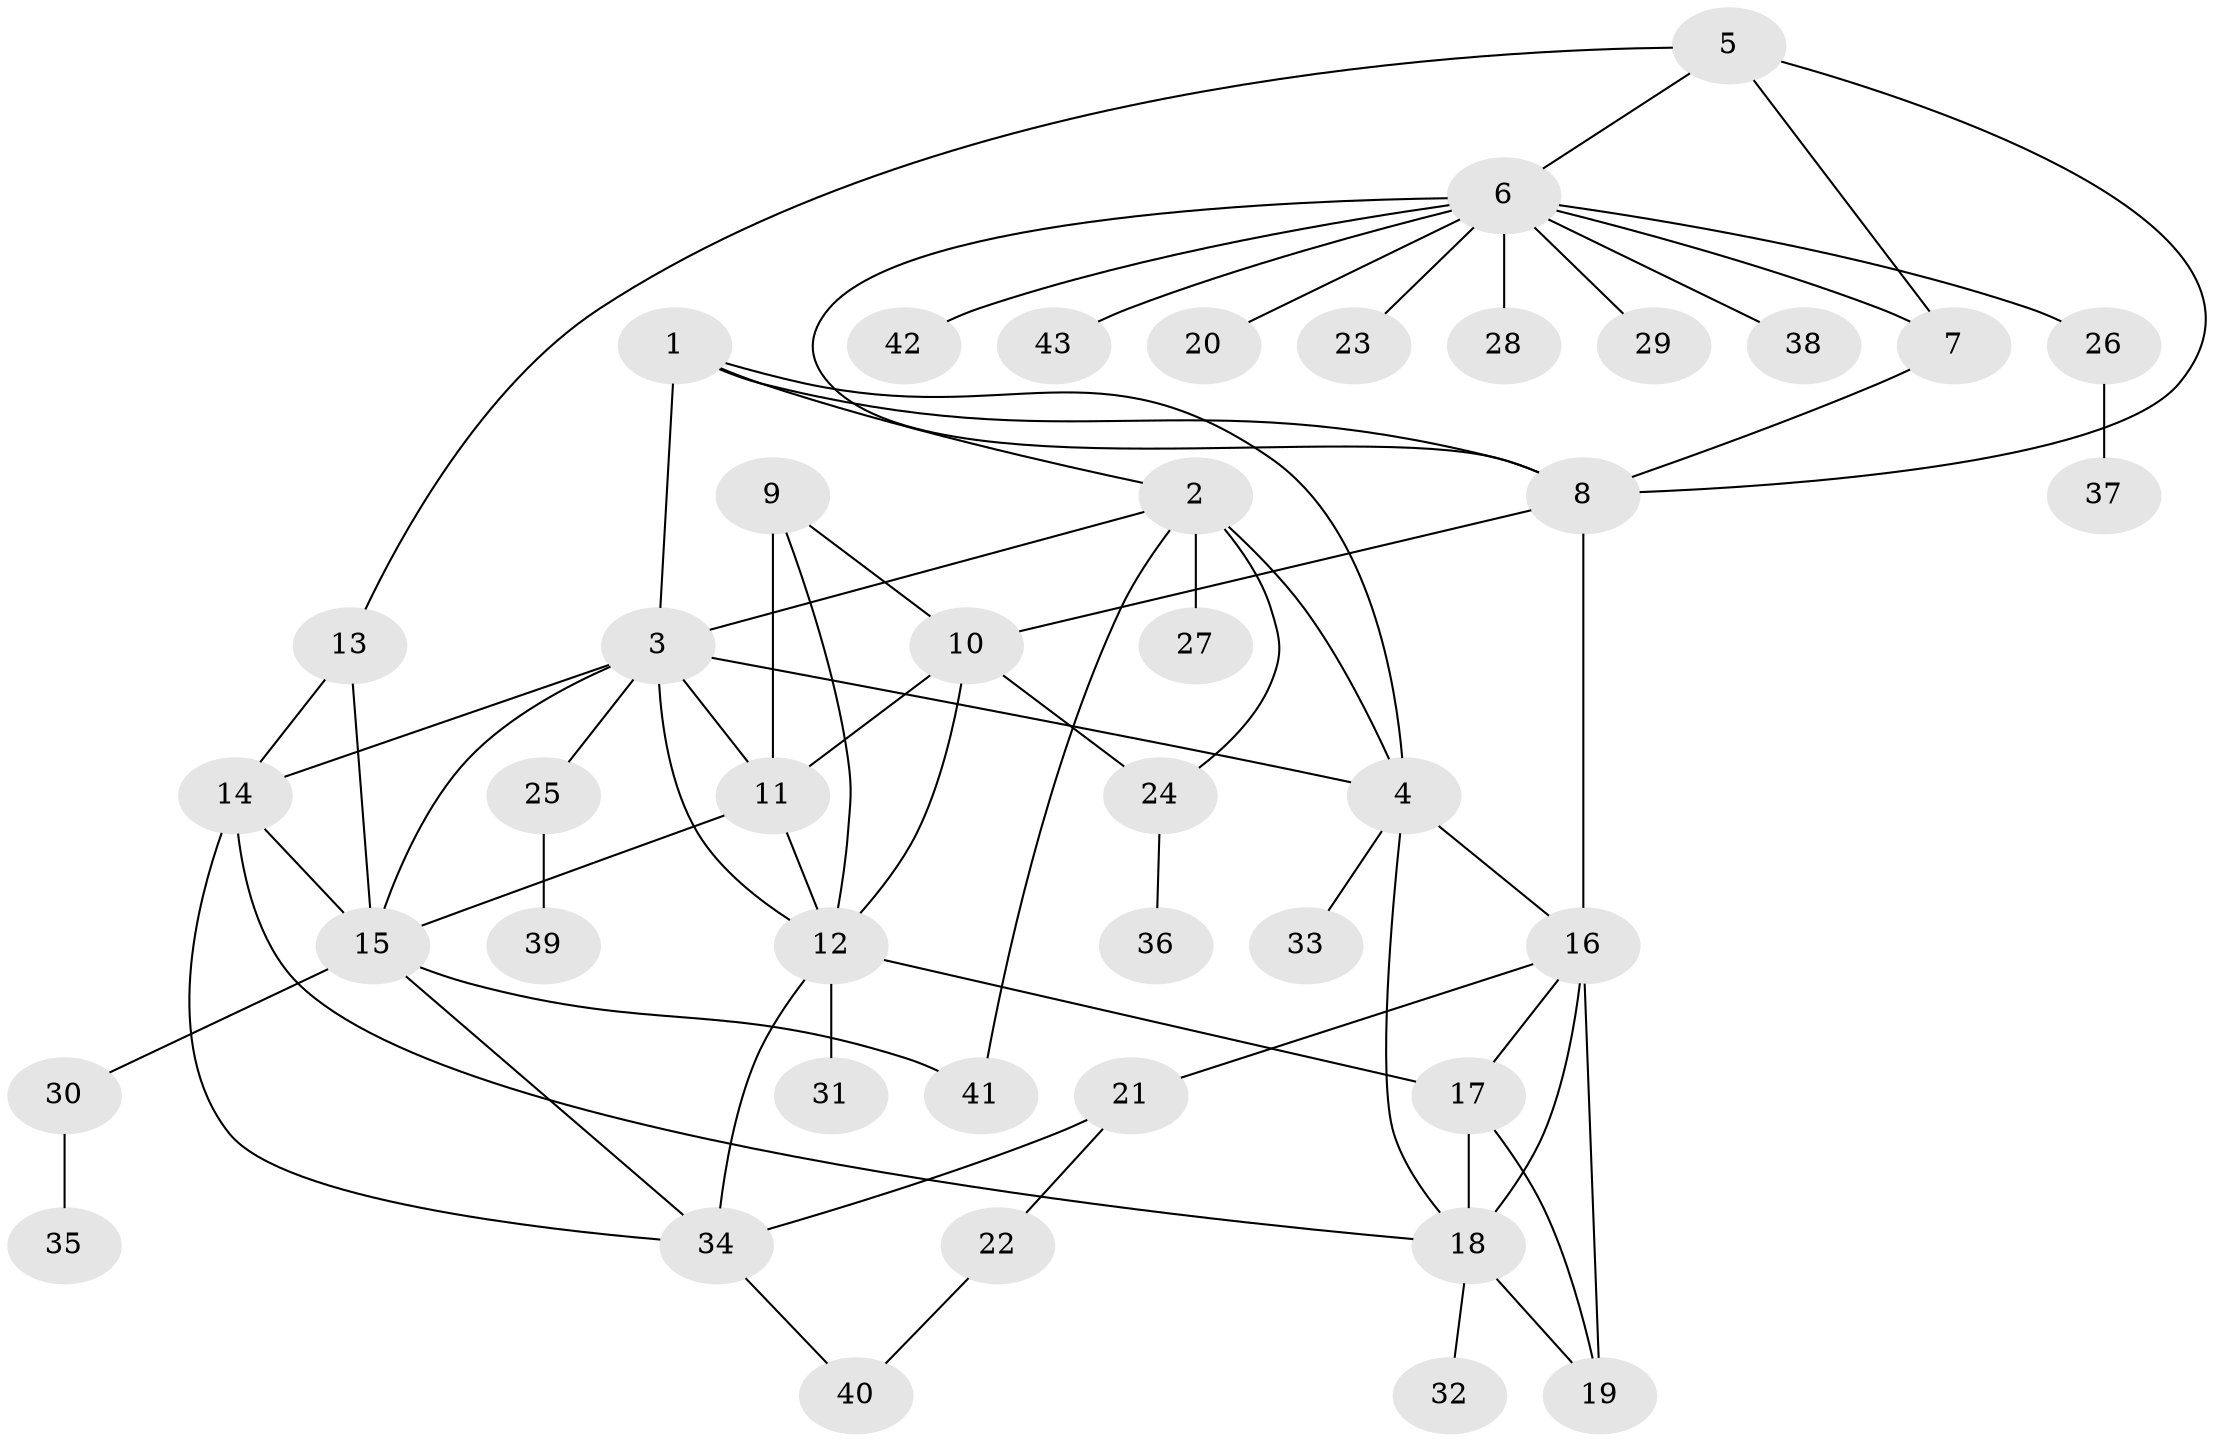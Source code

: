 // original degree distribution, {5: 0.06976744186046512, 11: 0.011627906976744186, 10: 0.011627906976744186, 7: 0.03488372093023256, 4: 0.06976744186046512, 12: 0.011627906976744186, 9: 0.023255813953488372, 6: 0.023255813953488372, 8: 0.011627906976744186, 1: 0.5348837209302325, 3: 0.046511627906976744, 2: 0.1511627906976744}
// Generated by graph-tools (version 1.1) at 2025/37/03/09/25 02:37:18]
// undirected, 43 vertices, 70 edges
graph export_dot {
graph [start="1"]
  node [color=gray90,style=filled];
  1;
  2;
  3;
  4;
  5;
  6;
  7;
  8;
  9;
  10;
  11;
  12;
  13;
  14;
  15;
  16;
  17;
  18;
  19;
  20;
  21;
  22;
  23;
  24;
  25;
  26;
  27;
  28;
  29;
  30;
  31;
  32;
  33;
  34;
  35;
  36;
  37;
  38;
  39;
  40;
  41;
  42;
  43;
  1 -- 2 [weight=1.0];
  1 -- 3 [weight=1.0];
  1 -- 4 [weight=1.0];
  1 -- 8 [weight=1.0];
  2 -- 3 [weight=1.0];
  2 -- 4 [weight=1.0];
  2 -- 24 [weight=1.0];
  2 -- 27 [weight=5.0];
  2 -- 41 [weight=1.0];
  3 -- 4 [weight=1.0];
  3 -- 11 [weight=1.0];
  3 -- 12 [weight=1.0];
  3 -- 14 [weight=1.0];
  3 -- 15 [weight=1.0];
  3 -- 25 [weight=2.0];
  4 -- 16 [weight=1.0];
  4 -- 18 [weight=1.0];
  4 -- 33 [weight=1.0];
  5 -- 6 [weight=1.0];
  5 -- 7 [weight=1.0];
  5 -- 8 [weight=1.0];
  5 -- 13 [weight=1.0];
  6 -- 7 [weight=1.0];
  6 -- 8 [weight=1.0];
  6 -- 20 [weight=1.0];
  6 -- 23 [weight=1.0];
  6 -- 26 [weight=1.0];
  6 -- 28 [weight=1.0];
  6 -- 29 [weight=1.0];
  6 -- 38 [weight=1.0];
  6 -- 42 [weight=1.0];
  6 -- 43 [weight=1.0];
  7 -- 8 [weight=1.0];
  8 -- 10 [weight=1.0];
  8 -- 16 [weight=1.0];
  9 -- 10 [weight=1.0];
  9 -- 11 [weight=6.0];
  9 -- 12 [weight=1.0];
  10 -- 11 [weight=1.0];
  10 -- 12 [weight=1.0];
  10 -- 24 [weight=1.0];
  11 -- 12 [weight=1.0];
  11 -- 15 [weight=1.0];
  12 -- 17 [weight=1.0];
  12 -- 31 [weight=1.0];
  12 -- 34 [weight=1.0];
  13 -- 14 [weight=1.0];
  13 -- 15 [weight=2.0];
  14 -- 15 [weight=4.0];
  14 -- 18 [weight=1.0];
  14 -- 34 [weight=1.0];
  15 -- 30 [weight=1.0];
  15 -- 34 [weight=1.0];
  15 -- 41 [weight=1.0];
  16 -- 17 [weight=1.0];
  16 -- 18 [weight=3.0];
  16 -- 19 [weight=1.0];
  16 -- 21 [weight=1.0];
  17 -- 18 [weight=1.0];
  17 -- 19 [weight=1.0];
  18 -- 19 [weight=1.0];
  18 -- 32 [weight=1.0];
  21 -- 22 [weight=1.0];
  21 -- 34 [weight=1.0];
  22 -- 40 [weight=1.0];
  24 -- 36 [weight=1.0];
  25 -- 39 [weight=1.0];
  26 -- 37 [weight=1.0];
  30 -- 35 [weight=1.0];
  34 -- 40 [weight=1.0];
}
